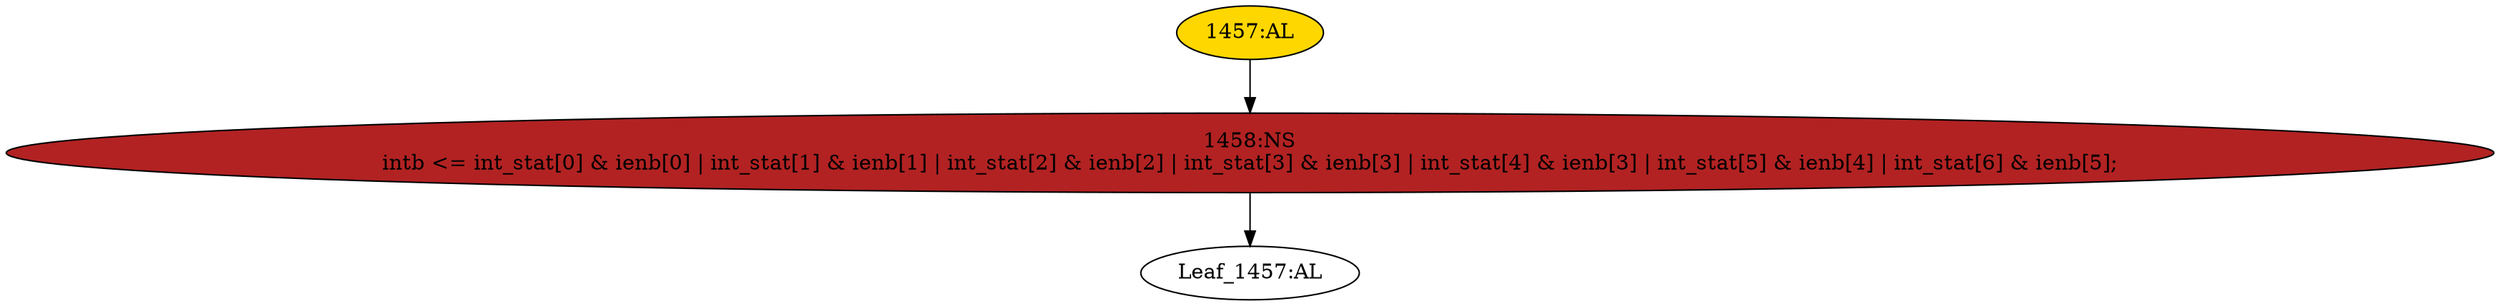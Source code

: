 strict digraph "" {
	node [label="\N"];
	"1458:NS"	 [ast="<pyverilog.vparser.ast.NonblockingSubstitution object at 0x7f0a38ecfc90>",
		fillcolor=firebrick,
		label="1458:NS
intb <= int_stat[0] & ienb[0] | int_stat[1] & ienb[1] | int_stat[2] & ienb[2] | int_stat[3] & ienb[3] | int_stat[4] & ienb[\
3] | int_stat[5] & ienb[4] | int_stat[6] & ienb[5];",
		statements="[<pyverilog.vparser.ast.NonblockingSubstitution object at 0x7f0a38ecfc90>]",
		style=filled,
		typ=NonblockingSubstitution];
	"Leaf_1457:AL"	 [def_var="['intb']",
		label="Leaf_1457:AL"];
	"1458:NS" -> "Leaf_1457:AL"	 [cond="[]",
		lineno=None];
	"1457:AL"	 [ast="<pyverilog.vparser.ast.Always object at 0x7f0a38da5b90>",
		clk_sens=False,
		fillcolor=gold,
		label="1457:AL",
		sens="['wclk']",
		statements="[]",
		style=filled,
		typ=Always,
		use_var="['int_stat', 'ienb']"];
	"1457:AL" -> "1458:NS"	 [cond="[]",
		lineno=None];
}
